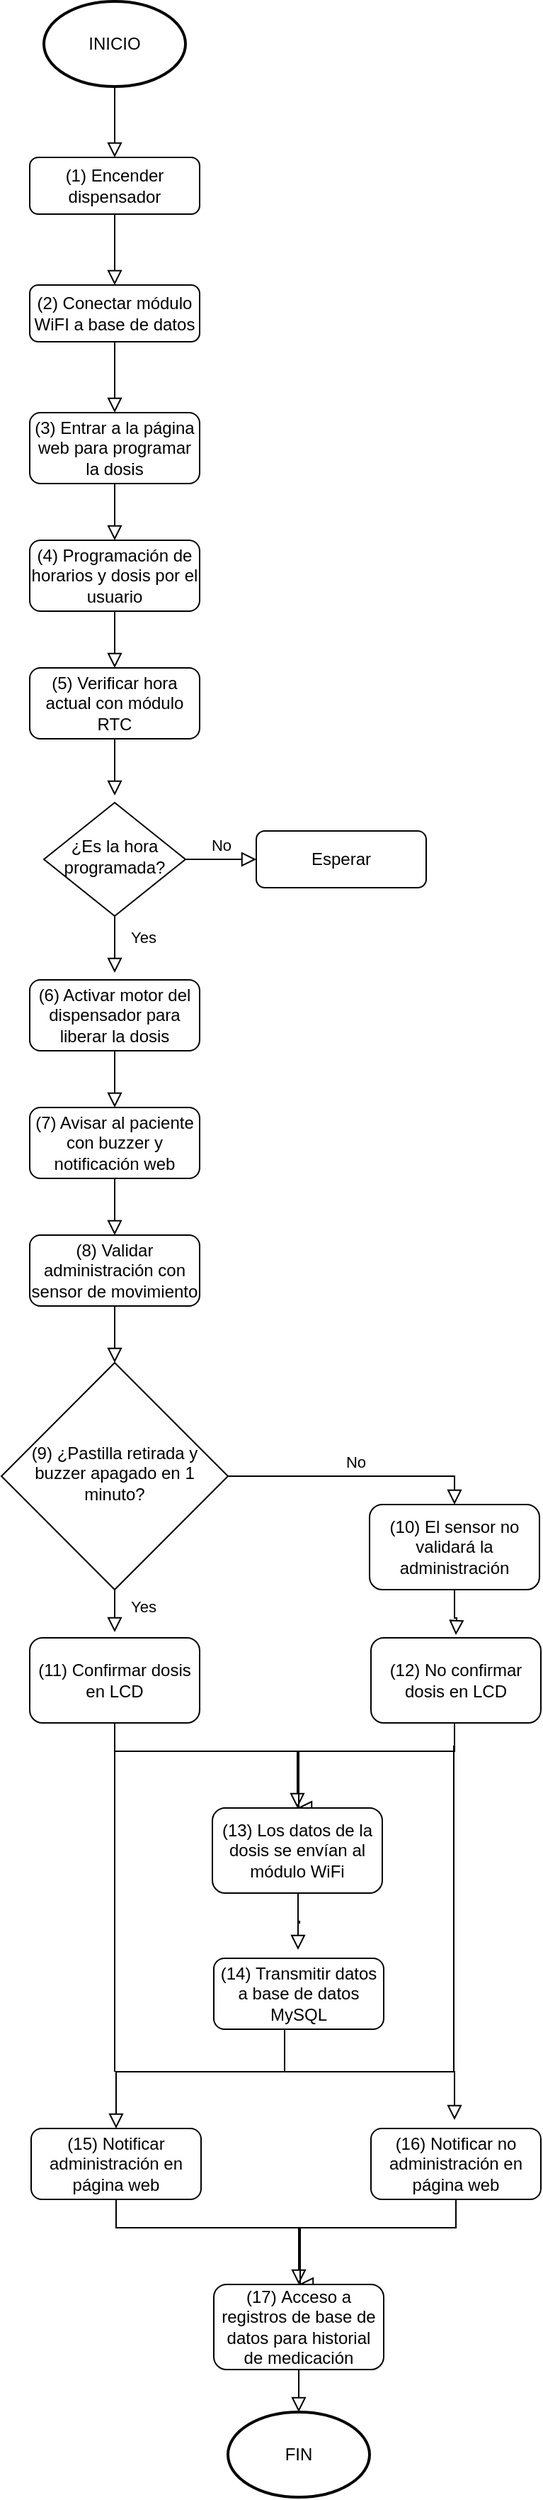 <mxfile version="24.7.4">
  <diagram id="C5RBs43oDa-KdzZeNtuy" name="Page-1">
    <mxGraphModel dx="1249" dy="542" grid="1" gridSize="10" guides="1" tooltips="1" connect="1" arrows="1" fold="1" page="1" pageScale="1" pageWidth="827" pageHeight="1169" math="0" shadow="0">
      <root>
        <mxCell id="WIyWlLk6GJQsqaUBKTNV-0" />
        <mxCell id="WIyWlLk6GJQsqaUBKTNV-1" parent="WIyWlLk6GJQsqaUBKTNV-0" />
        <mxCell id="WIyWlLk6GJQsqaUBKTNV-4" value="Yes" style="rounded=0;html=1;jettySize=auto;orthogonalLoop=1;fontSize=11;endArrow=block;endFill=0;endSize=8;strokeWidth=1;shadow=0;labelBackgroundColor=none;edgeStyle=orthogonalEdgeStyle;" parent="WIyWlLk6GJQsqaUBKTNV-1" source="WIyWlLk6GJQsqaUBKTNV-6" edge="1">
          <mxGeometry x="-0.259" y="20" relative="1" as="geometry">
            <mxPoint as="offset" />
            <mxPoint x="303" y="705" as="targetPoint" />
          </mxGeometry>
        </mxCell>
        <mxCell id="WIyWlLk6GJQsqaUBKTNV-5" value="No" style="edgeStyle=orthogonalEdgeStyle;rounded=0;html=1;jettySize=auto;orthogonalLoop=1;fontSize=11;endArrow=block;endFill=0;endSize=8;strokeWidth=1;shadow=0;labelBackgroundColor=none;" parent="WIyWlLk6GJQsqaUBKTNV-1" source="WIyWlLk6GJQsqaUBKTNV-6" target="WIyWlLk6GJQsqaUBKTNV-7" edge="1">
          <mxGeometry y="10" relative="1" as="geometry">
            <mxPoint as="offset" />
          </mxGeometry>
        </mxCell>
        <mxCell id="WIyWlLk6GJQsqaUBKTNV-6" value="¿Es la hora programada?" style="rhombus;whiteSpace=wrap;html=1;shadow=0;fontFamily=Helvetica;fontSize=12;align=center;strokeWidth=1;spacing=6;spacingTop=-4;" parent="WIyWlLk6GJQsqaUBKTNV-1" vertex="1">
          <mxGeometry x="253" y="585" width="100" height="80" as="geometry" />
        </mxCell>
        <mxCell id="WIyWlLk6GJQsqaUBKTNV-7" value="Esperar" style="rounded=1;whiteSpace=wrap;html=1;fontSize=12;glass=0;strokeWidth=1;shadow=0;" parent="WIyWlLk6GJQsqaUBKTNV-1" vertex="1">
          <mxGeometry x="403" y="605" width="120" height="40" as="geometry" />
        </mxCell>
        <mxCell id="EYlrxo6wxWsGjPWzHVDA-5" value="" style="rounded=0;html=1;jettySize=auto;orthogonalLoop=1;fontSize=11;endArrow=block;endFill=0;endSize=8;strokeWidth=1;shadow=0;labelBackgroundColor=none;edgeStyle=orthogonalEdgeStyle;" edge="1" parent="WIyWlLk6GJQsqaUBKTNV-1">
          <mxGeometry relative="1" as="geometry">
            <mxPoint x="303" y="130" as="targetPoint" />
            <mxPoint x="303" y="80" as="sourcePoint" />
          </mxGeometry>
        </mxCell>
        <mxCell id="EYlrxo6wxWsGjPWzHVDA-7" value="" style="rounded=0;html=1;jettySize=auto;orthogonalLoop=1;fontSize=11;endArrow=block;endFill=0;endSize=8;strokeWidth=1;shadow=0;labelBackgroundColor=none;edgeStyle=orthogonalEdgeStyle;" edge="1" parent="WIyWlLk6GJQsqaUBKTNV-1" source="EYlrxo6wxWsGjPWzHVDA-8">
          <mxGeometry relative="1" as="geometry">
            <mxPoint x="303" y="220" as="targetPoint" />
          </mxGeometry>
        </mxCell>
        <mxCell id="EYlrxo6wxWsGjPWzHVDA-8" value="(1) Encender dispensador" style="rounded=1;whiteSpace=wrap;html=1;fontSize=12;glass=0;strokeWidth=1;shadow=0;" vertex="1" parent="WIyWlLk6GJQsqaUBKTNV-1">
          <mxGeometry x="243" y="130" width="120" height="40" as="geometry" />
        </mxCell>
        <mxCell id="EYlrxo6wxWsGjPWzHVDA-9" value="" style="rounded=0;html=1;jettySize=auto;orthogonalLoop=1;fontSize=11;endArrow=block;endFill=0;endSize=8;strokeWidth=1;shadow=0;labelBackgroundColor=none;edgeStyle=orthogonalEdgeStyle;" edge="1" parent="WIyWlLk6GJQsqaUBKTNV-1" source="EYlrxo6wxWsGjPWzHVDA-10">
          <mxGeometry relative="1" as="geometry">
            <mxPoint x="303" y="310" as="targetPoint" />
          </mxGeometry>
        </mxCell>
        <mxCell id="EYlrxo6wxWsGjPWzHVDA-10" value="(2) Conectar módulo WiFI a base de datos" style="rounded=1;whiteSpace=wrap;html=1;fontSize=12;glass=0;strokeWidth=1;shadow=0;" vertex="1" parent="WIyWlLk6GJQsqaUBKTNV-1">
          <mxGeometry x="243" y="220" width="120" height="40" as="geometry" />
        </mxCell>
        <mxCell id="EYlrxo6wxWsGjPWzHVDA-11" value="" style="rounded=0;html=1;jettySize=auto;orthogonalLoop=1;fontSize=11;endArrow=block;endFill=0;endSize=8;strokeWidth=1;shadow=0;labelBackgroundColor=none;edgeStyle=orthogonalEdgeStyle;" edge="1" parent="WIyWlLk6GJQsqaUBKTNV-1" source="EYlrxo6wxWsGjPWzHVDA-12">
          <mxGeometry relative="1" as="geometry">
            <mxPoint x="303" y="400" as="targetPoint" />
          </mxGeometry>
        </mxCell>
        <mxCell id="EYlrxo6wxWsGjPWzHVDA-12" value="(3)&amp;nbsp;Entrar a la página web para programar la dosis" style="rounded=1;whiteSpace=wrap;html=1;fontSize=12;glass=0;strokeWidth=1;shadow=0;" vertex="1" parent="WIyWlLk6GJQsqaUBKTNV-1">
          <mxGeometry x="243" y="310" width="120" height="50" as="geometry" />
        </mxCell>
        <mxCell id="EYlrxo6wxWsGjPWzHVDA-13" value="" style="rounded=0;html=1;jettySize=auto;orthogonalLoop=1;fontSize=11;endArrow=block;endFill=0;endSize=8;strokeWidth=1;shadow=0;labelBackgroundColor=none;edgeStyle=orthogonalEdgeStyle;" edge="1" parent="WIyWlLk6GJQsqaUBKTNV-1" source="EYlrxo6wxWsGjPWzHVDA-14">
          <mxGeometry relative="1" as="geometry">
            <mxPoint x="303" y="490" as="targetPoint" />
          </mxGeometry>
        </mxCell>
        <mxCell id="EYlrxo6wxWsGjPWzHVDA-14" value="(4) Programación de horarios y dosis por el usuario" style="rounded=1;whiteSpace=wrap;html=1;fontSize=12;glass=0;strokeWidth=1;shadow=0;" vertex="1" parent="WIyWlLk6GJQsqaUBKTNV-1">
          <mxGeometry x="243" y="400" width="120" height="50" as="geometry" />
        </mxCell>
        <mxCell id="EYlrxo6wxWsGjPWzHVDA-15" value="" style="rounded=0;html=1;jettySize=auto;orthogonalLoop=1;fontSize=11;endArrow=block;endFill=0;endSize=8;strokeWidth=1;shadow=0;labelBackgroundColor=none;edgeStyle=orthogonalEdgeStyle;" edge="1" parent="WIyWlLk6GJQsqaUBKTNV-1" source="EYlrxo6wxWsGjPWzHVDA-16">
          <mxGeometry relative="1" as="geometry">
            <mxPoint x="303" y="580" as="targetPoint" />
          </mxGeometry>
        </mxCell>
        <mxCell id="EYlrxo6wxWsGjPWzHVDA-16" value="(5) Verificar hora actual con módulo RTC" style="rounded=1;whiteSpace=wrap;html=1;fontSize=12;glass=0;strokeWidth=1;shadow=0;" vertex="1" parent="WIyWlLk6GJQsqaUBKTNV-1">
          <mxGeometry x="243" y="490" width="120" height="50" as="geometry" />
        </mxCell>
        <mxCell id="EYlrxo6wxWsGjPWzHVDA-17" value="" style="rounded=0;html=1;jettySize=auto;orthogonalLoop=1;fontSize=11;endArrow=block;endFill=0;endSize=8;strokeWidth=1;shadow=0;labelBackgroundColor=none;edgeStyle=orthogonalEdgeStyle;" edge="1" parent="WIyWlLk6GJQsqaUBKTNV-1" source="EYlrxo6wxWsGjPWzHVDA-18">
          <mxGeometry relative="1" as="geometry">
            <mxPoint x="303" y="800" as="targetPoint" />
          </mxGeometry>
        </mxCell>
        <mxCell id="EYlrxo6wxWsGjPWzHVDA-18" value="(6) Activar motor del dispensador para liberar la dosis" style="rounded=1;whiteSpace=wrap;html=1;fontSize=12;glass=0;strokeWidth=1;shadow=0;" vertex="1" parent="WIyWlLk6GJQsqaUBKTNV-1">
          <mxGeometry x="243" y="710" width="120" height="50" as="geometry" />
        </mxCell>
        <mxCell id="EYlrxo6wxWsGjPWzHVDA-25" value="" style="rounded=0;html=1;jettySize=auto;orthogonalLoop=1;fontSize=11;endArrow=block;endFill=0;endSize=8;strokeWidth=1;shadow=0;labelBackgroundColor=none;edgeStyle=orthogonalEdgeStyle;" edge="1" parent="WIyWlLk6GJQsqaUBKTNV-1" source="EYlrxo6wxWsGjPWzHVDA-26">
          <mxGeometry relative="1" as="geometry">
            <mxPoint x="303" y="890" as="targetPoint" />
          </mxGeometry>
        </mxCell>
        <mxCell id="EYlrxo6wxWsGjPWzHVDA-26" value="(7) Avisar al paciente con buzzer y notificación web" style="rounded=1;whiteSpace=wrap;html=1;fontSize=12;glass=0;strokeWidth=1;shadow=0;" vertex="1" parent="WIyWlLk6GJQsqaUBKTNV-1">
          <mxGeometry x="243" y="800" width="120" height="50" as="geometry" />
        </mxCell>
        <mxCell id="EYlrxo6wxWsGjPWzHVDA-27" value="" style="rounded=0;html=1;jettySize=auto;orthogonalLoop=1;fontSize=11;endArrow=block;endFill=0;endSize=8;strokeWidth=1;shadow=0;labelBackgroundColor=none;edgeStyle=orthogonalEdgeStyle;" edge="1" parent="WIyWlLk6GJQsqaUBKTNV-1" source="EYlrxo6wxWsGjPWzHVDA-28">
          <mxGeometry relative="1" as="geometry">
            <mxPoint x="303" y="980" as="targetPoint" />
          </mxGeometry>
        </mxCell>
        <mxCell id="EYlrxo6wxWsGjPWzHVDA-28" value="(8) Validar administración con sensor de movimiento" style="rounded=1;whiteSpace=wrap;html=1;fontSize=12;glass=0;strokeWidth=1;shadow=0;" vertex="1" parent="WIyWlLk6GJQsqaUBKTNV-1">
          <mxGeometry x="243" y="890" width="120" height="50" as="geometry" />
        </mxCell>
        <mxCell id="J73XyqiTvQUBGBkrZfWv-0" value="INICIO" style="strokeWidth=2;html=1;shape=mxgraph.flowchart.start_1;whiteSpace=wrap;" vertex="1" parent="WIyWlLk6GJQsqaUBKTNV-1">
          <mxGeometry x="253" y="20" width="100" height="60" as="geometry" />
        </mxCell>
        <mxCell id="J73XyqiTvQUBGBkrZfWv-11" value="Yes" style="rounded=0;html=1;jettySize=auto;orthogonalLoop=1;fontSize=11;endArrow=block;endFill=0;endSize=8;strokeWidth=1;shadow=0;labelBackgroundColor=none;edgeStyle=orthogonalEdgeStyle;" edge="1" parent="WIyWlLk6GJQsqaUBKTNV-1" source="J73XyqiTvQUBGBkrZfWv-13">
          <mxGeometry x="-0.259" y="20" relative="1" as="geometry">
            <mxPoint as="offset" />
            <mxPoint x="303" y="1170" as="targetPoint" />
          </mxGeometry>
        </mxCell>
        <mxCell id="J73XyqiTvQUBGBkrZfWv-12" value="No" style="edgeStyle=orthogonalEdgeStyle;rounded=0;html=1;jettySize=auto;orthogonalLoop=1;fontSize=11;endArrow=block;endFill=0;endSize=8;strokeWidth=1;shadow=0;labelBackgroundColor=none;entryX=0.5;entryY=0;entryDx=0;entryDy=0;" edge="1" parent="WIyWlLk6GJQsqaUBKTNV-1" source="J73XyqiTvQUBGBkrZfWv-13" target="J73XyqiTvQUBGBkrZfWv-16">
          <mxGeometry y="10" relative="1" as="geometry">
            <mxPoint as="offset" />
            <mxPoint x="583" y="1060" as="targetPoint" />
          </mxGeometry>
        </mxCell>
        <mxCell id="J73XyqiTvQUBGBkrZfWv-13" value="(9)&amp;nbsp;¿Pastilla retirada y buzzer apagado en 1 minuto?" style="rhombus;whiteSpace=wrap;html=1;shadow=0;fontFamily=Helvetica;fontSize=12;align=center;strokeWidth=1;spacing=6;spacingTop=-4;" vertex="1" parent="WIyWlLk6GJQsqaUBKTNV-1">
          <mxGeometry x="223" y="980" width="160" height="160" as="geometry" />
        </mxCell>
        <mxCell id="J73XyqiTvQUBGBkrZfWv-15" value="" style="rounded=0;html=1;jettySize=auto;orthogonalLoop=1;fontSize=11;endArrow=block;endFill=0;endSize=8;strokeWidth=1;shadow=0;labelBackgroundColor=none;edgeStyle=orthogonalEdgeStyle;" edge="1" parent="WIyWlLk6GJQsqaUBKTNV-1" source="J73XyqiTvQUBGBkrZfWv-16">
          <mxGeometry relative="1" as="geometry">
            <mxPoint x="544" y="1172" as="targetPoint" />
          </mxGeometry>
        </mxCell>
        <mxCell id="J73XyqiTvQUBGBkrZfWv-16" value="(10) El sensor no validará la administración" style="rounded=1;whiteSpace=wrap;html=1;fontSize=12;glass=0;strokeWidth=1;shadow=0;" vertex="1" parent="WIyWlLk6GJQsqaUBKTNV-1">
          <mxGeometry x="483" y="1080" width="120" height="60" as="geometry" />
        </mxCell>
        <mxCell id="J73XyqiTvQUBGBkrZfWv-18" value="(16) Notificar no administración en página web" style="rounded=1;whiteSpace=wrap;html=1;fontSize=12;glass=0;strokeWidth=1;shadow=0;" vertex="1" parent="WIyWlLk6GJQsqaUBKTNV-1">
          <mxGeometry x="484" y="1520" width="120" height="50" as="geometry" />
        </mxCell>
        <mxCell id="J73XyqiTvQUBGBkrZfWv-21" value="" style="rounded=0;html=1;jettySize=auto;orthogonalLoop=1;fontSize=11;endArrow=block;endFill=0;endSize=8;strokeWidth=1;shadow=0;labelBackgroundColor=none;edgeStyle=orthogonalEdgeStyle;" edge="1" parent="WIyWlLk6GJQsqaUBKTNV-1">
          <mxGeometry relative="1" as="geometry">
            <mxPoint x="433" y="1630" as="targetPoint" />
            <mxPoint x="544" y="1570" as="sourcePoint" />
            <Array as="points">
              <mxPoint x="544" y="1590" />
              <mxPoint x="434" y="1590" />
            </Array>
          </mxGeometry>
        </mxCell>
        <mxCell id="J73XyqiTvQUBGBkrZfWv-25" value="(11)&amp;nbsp;Confirmar dosis en LCD" style="rounded=1;whiteSpace=wrap;html=1;fontSize=12;glass=0;strokeWidth=1;shadow=0;" vertex="1" parent="WIyWlLk6GJQsqaUBKTNV-1">
          <mxGeometry x="243" y="1174" width="120" height="60" as="geometry" />
        </mxCell>
        <mxCell id="J73XyqiTvQUBGBkrZfWv-27" value="(15) Notificar administración en página web" style="rounded=1;whiteSpace=wrap;html=1;fontSize=12;glass=0;strokeWidth=1;shadow=0;" vertex="1" parent="WIyWlLk6GJQsqaUBKTNV-1">
          <mxGeometry x="244" y="1520" width="120" height="50" as="geometry" />
        </mxCell>
        <mxCell id="J73XyqiTvQUBGBkrZfWv-30" value="" style="rounded=0;html=1;jettySize=auto;orthogonalLoop=1;fontSize=11;endArrow=block;endFill=0;endSize=8;strokeWidth=1;shadow=0;labelBackgroundColor=none;edgeStyle=orthogonalEdgeStyle;entryX=0.5;entryY=0;entryDx=0;entryDy=0;" edge="1" parent="WIyWlLk6GJQsqaUBKTNV-1" target="J73XyqiTvQUBGBkrZfWv-33">
          <mxGeometry relative="1" as="geometry">
            <mxPoint x="304" y="1610" as="targetPoint" />
            <mxPoint x="304" y="1570" as="sourcePoint" />
            <Array as="points">
              <mxPoint x="304" y="1590" />
              <mxPoint x="433" y="1590" />
            </Array>
          </mxGeometry>
        </mxCell>
        <mxCell id="J73XyqiTvQUBGBkrZfWv-32" value="" style="rounded=0;html=1;jettySize=auto;orthogonalLoop=1;fontSize=11;endArrow=block;endFill=0;endSize=8;strokeWidth=1;shadow=0;labelBackgroundColor=none;edgeStyle=orthogonalEdgeStyle;" edge="1" parent="WIyWlLk6GJQsqaUBKTNV-1" source="J73XyqiTvQUBGBkrZfWv-33">
          <mxGeometry relative="1" as="geometry">
            <mxPoint x="433" y="1720" as="targetPoint" />
          </mxGeometry>
        </mxCell>
        <mxCell id="J73XyqiTvQUBGBkrZfWv-33" value="(17)&amp;nbsp;Acceso a registros de base de datos para historial de medicación" style="rounded=1;whiteSpace=wrap;html=1;fontSize=12;glass=0;strokeWidth=1;shadow=0;" vertex="1" parent="WIyWlLk6GJQsqaUBKTNV-1">
          <mxGeometry x="373" y="1630" width="120" height="60" as="geometry" />
        </mxCell>
        <mxCell id="J73XyqiTvQUBGBkrZfWv-34" value="FIN" style="strokeWidth=2;html=1;shape=mxgraph.flowchart.start_1;whiteSpace=wrap;" vertex="1" parent="WIyWlLk6GJQsqaUBKTNV-1">
          <mxGeometry x="383" y="1720" width="100" height="60" as="geometry" />
        </mxCell>
        <mxCell id="J73XyqiTvQUBGBkrZfWv-36" value="(12) No confirmar dosis en LCD" style="rounded=1;whiteSpace=wrap;html=1;fontSize=12;glass=0;strokeWidth=1;shadow=0;" vertex="1" parent="WIyWlLk6GJQsqaUBKTNV-1">
          <mxGeometry x="484" y="1174" width="120" height="60" as="geometry" />
        </mxCell>
        <mxCell id="J73XyqiTvQUBGBkrZfWv-37" value="" style="rounded=0;html=1;jettySize=auto;orthogonalLoop=1;fontSize=11;endArrow=block;endFill=0;endSize=8;strokeWidth=1;shadow=0;labelBackgroundColor=none;edgeStyle=orthogonalEdgeStyle;" edge="1" parent="WIyWlLk6GJQsqaUBKTNV-1">
          <mxGeometry relative="1" as="geometry">
            <mxPoint x="432" y="1294" as="targetPoint" />
            <Array as="points">
              <mxPoint x="543" y="1254" />
              <mxPoint x="433" y="1254" />
            </Array>
            <mxPoint x="543" y="1234" as="sourcePoint" />
          </mxGeometry>
        </mxCell>
        <mxCell id="J73XyqiTvQUBGBkrZfWv-39" value="" style="rounded=0;html=1;jettySize=auto;orthogonalLoop=1;fontSize=11;endArrow=block;endFill=0;endSize=8;strokeWidth=1;shadow=0;labelBackgroundColor=none;edgeStyle=orthogonalEdgeStyle;entryX=0.5;entryY=0;entryDx=0;entryDy=0;" edge="1" parent="WIyWlLk6GJQsqaUBKTNV-1" target="J73XyqiTvQUBGBkrZfWv-41">
          <mxGeometry relative="1" as="geometry">
            <mxPoint x="303" y="1274" as="targetPoint" />
            <Array as="points">
              <mxPoint x="303" y="1254" />
              <mxPoint x="432" y="1254" />
            </Array>
            <mxPoint x="303" y="1234" as="sourcePoint" />
          </mxGeometry>
        </mxCell>
        <mxCell id="J73XyqiTvQUBGBkrZfWv-41" value="(13)&amp;nbsp;Los datos de la dosis se envían al módulo WiFi" style="rounded=1;whiteSpace=wrap;html=1;fontSize=12;glass=0;strokeWidth=1;shadow=0;" vertex="1" parent="WIyWlLk6GJQsqaUBKTNV-1">
          <mxGeometry x="372" y="1294" width="120" height="60" as="geometry" />
        </mxCell>
        <mxCell id="J73XyqiTvQUBGBkrZfWv-42" value="" style="rounded=0;html=1;jettySize=auto;orthogonalLoop=1;fontSize=11;endArrow=block;endFill=0;endSize=8;strokeWidth=1;shadow=0;labelBackgroundColor=none;edgeStyle=orthogonalEdgeStyle;entryX=0.5;entryY=0;entryDx=0;entryDy=0;" edge="1" parent="WIyWlLk6GJQsqaUBKTNV-1" source="J73XyqiTvQUBGBkrZfWv-43" target="J73XyqiTvQUBGBkrZfWv-27">
          <mxGeometry relative="1" as="geometry">
            <mxPoint x="433" y="1490" as="targetPoint" />
            <Array as="points">
              <mxPoint x="423" y="1480" />
              <mxPoint x="304" y="1480" />
            </Array>
          </mxGeometry>
        </mxCell>
        <mxCell id="J73XyqiTvQUBGBkrZfWv-43" value="(14)&amp;nbsp;Transmitir datos a base de datos MySQL" style="rounded=1;whiteSpace=wrap;html=1;fontSize=12;glass=0;strokeWidth=1;shadow=0;" vertex="1" parent="WIyWlLk6GJQsqaUBKTNV-1">
          <mxGeometry x="373" y="1400" width="120" height="50" as="geometry" />
        </mxCell>
        <mxCell id="J73XyqiTvQUBGBkrZfWv-47" value="" style="rounded=0;html=1;jettySize=auto;orthogonalLoop=1;fontSize=11;endArrow=block;endFill=0;endSize=8;strokeWidth=1;shadow=0;labelBackgroundColor=none;edgeStyle=orthogonalEdgeStyle;" edge="1" parent="WIyWlLk6GJQsqaUBKTNV-1">
          <mxGeometry relative="1" as="geometry">
            <mxPoint x="432.5" y="1394" as="targetPoint" />
            <mxPoint x="432.5" y="1354" as="sourcePoint" />
            <Array as="points">
              <mxPoint x="432.5" y="1375" />
              <mxPoint x="433.5" y="1375" />
              <mxPoint x="433.5" y="1374" />
              <mxPoint x="432.5" y="1374" />
            </Array>
          </mxGeometry>
        </mxCell>
        <mxCell id="J73XyqiTvQUBGBkrZfWv-54" value="" style="rounded=0;html=1;jettySize=auto;orthogonalLoop=1;fontSize=11;endArrow=block;endFill=0;endSize=8;strokeWidth=1;shadow=0;labelBackgroundColor=none;edgeStyle=orthogonalEdgeStyle;entryX=0.53;entryY=-0.12;entryDx=0;entryDy=0;entryPerimeter=0;" edge="1" parent="WIyWlLk6GJQsqaUBKTNV-1">
          <mxGeometry relative="1" as="geometry">
            <mxPoint x="543" y="1514" as="targetPoint" />
            <mxPoint x="423" y="1450" as="sourcePoint" />
            <Array as="points">
              <mxPoint x="423" y="1450" />
              <mxPoint x="423" y="1480" />
              <mxPoint x="543" y="1480" />
            </Array>
          </mxGeometry>
        </mxCell>
        <mxCell id="J73XyqiTvQUBGBkrZfWv-55" value="" style="endArrow=none;html=1;rounded=0;" edge="1" parent="WIyWlLk6GJQsqaUBKTNV-1">
          <mxGeometry width="50" height="50" relative="1" as="geometry">
            <mxPoint x="303" y="1480" as="sourcePoint" />
            <mxPoint x="303" y="1250" as="targetPoint" />
            <Array as="points">
              <mxPoint x="303" y="1370" />
            </Array>
          </mxGeometry>
        </mxCell>
        <mxCell id="J73XyqiTvQUBGBkrZfWv-56" value="" style="endArrow=none;html=1;rounded=0;" edge="1" parent="WIyWlLk6GJQsqaUBKTNV-1">
          <mxGeometry width="50" height="50" relative="1" as="geometry">
            <mxPoint x="542.5" y="1480" as="sourcePoint" />
            <mxPoint x="542.5" y="1250" as="targetPoint" />
            <Array as="points">
              <mxPoint x="542.5" y="1370" />
            </Array>
          </mxGeometry>
        </mxCell>
      </root>
    </mxGraphModel>
  </diagram>
</mxfile>
